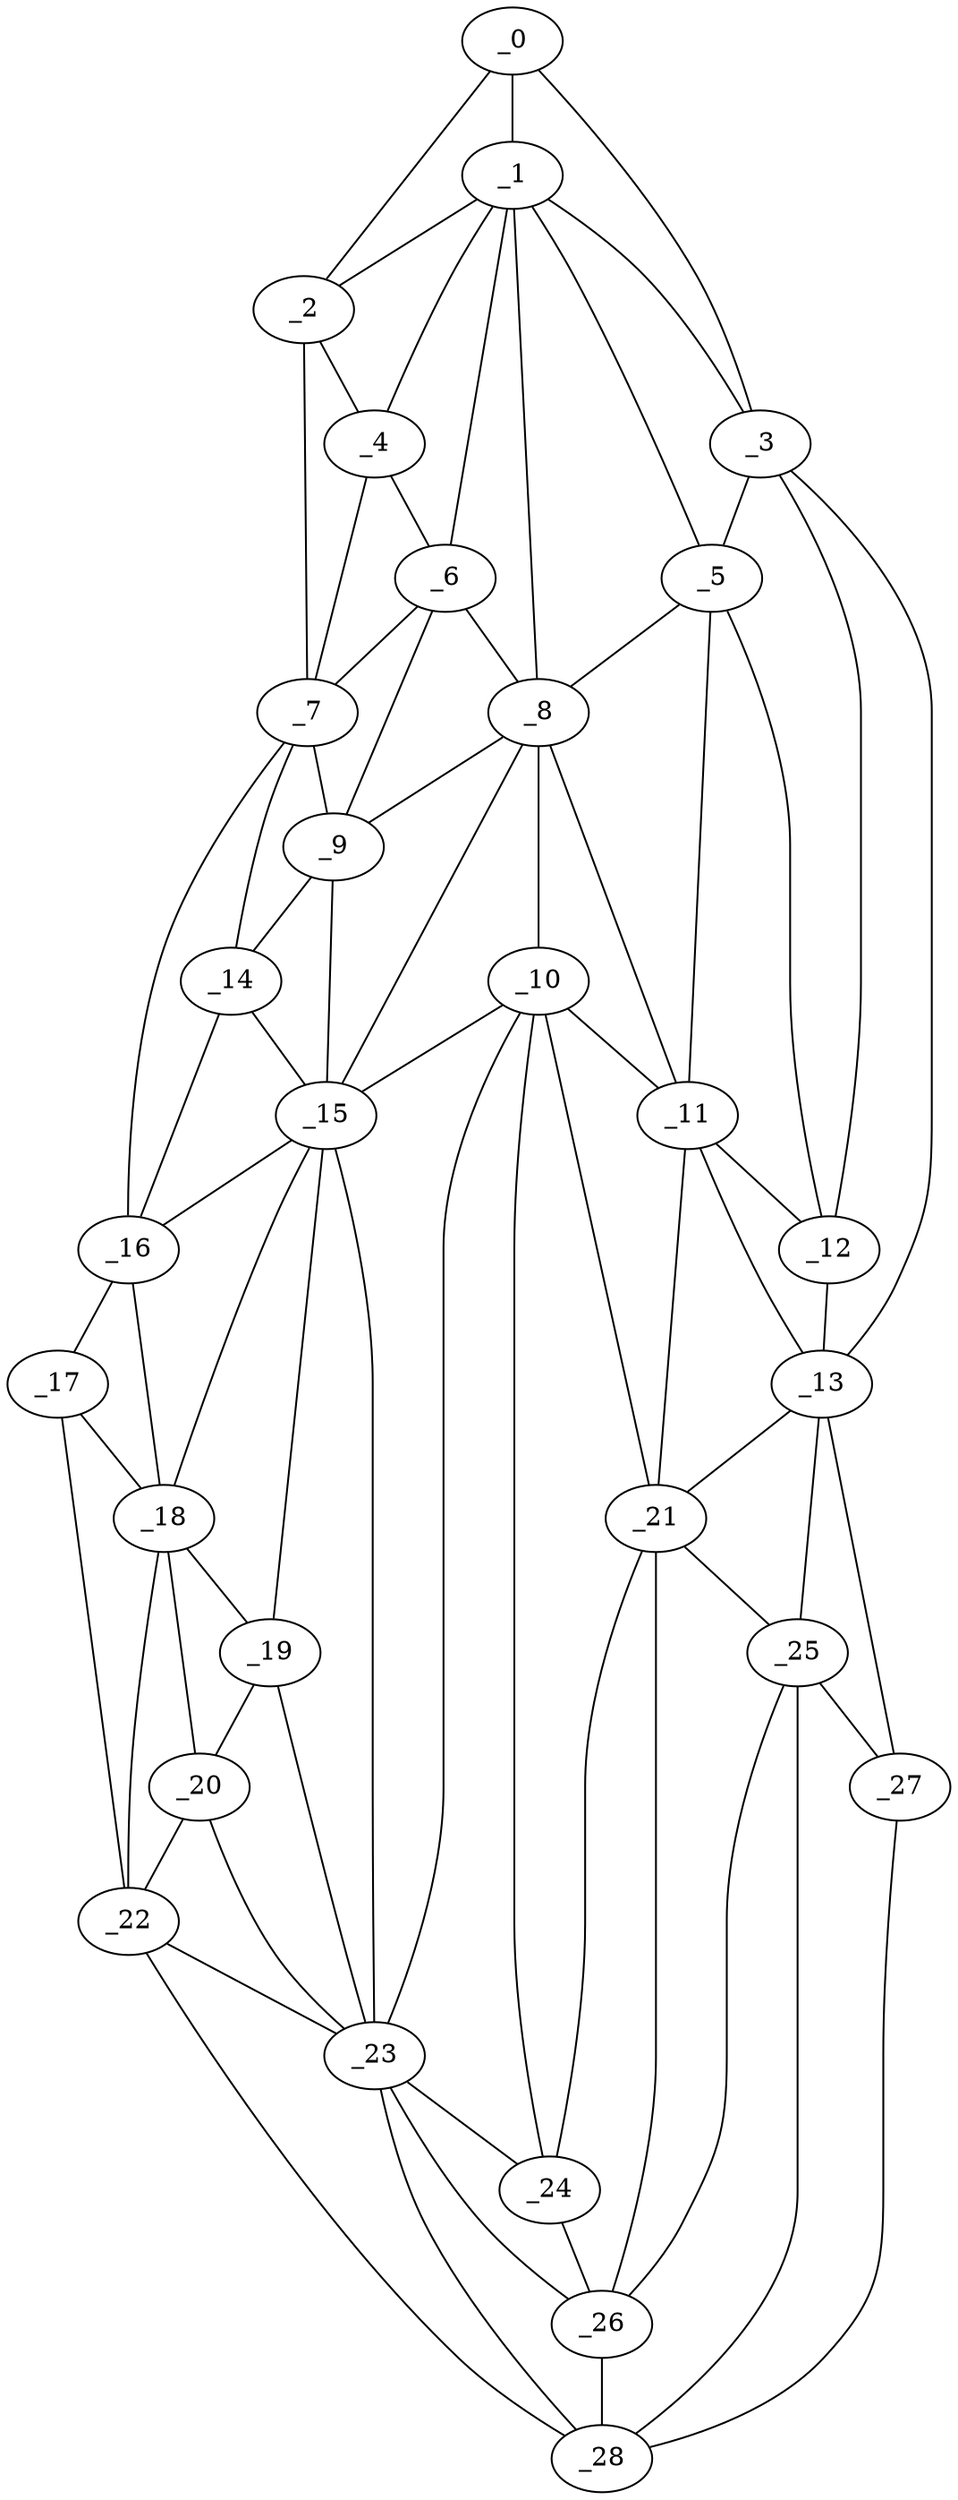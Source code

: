 graph "obj66__245.gxl" {
	_0	 [x=5,
		y=69];
	_1	 [x=22,
		y=62];
	_0 -- _1	 [valence=2];
	_2	 [x=26,
		y=20];
	_0 -- _2	 [valence=1];
	_3	 [x=28,
		y=93];
	_0 -- _3	 [valence=1];
	_1 -- _2	 [valence=2];
	_1 -- _3	 [valence=2];
	_4	 [x=38,
		y=24];
	_1 -- _4	 [valence=2];
	_5	 [x=42,
		y=85];
	_1 -- _5	 [valence=1];
	_6	 [x=45,
		y=25];
	_1 -- _6	 [valence=2];
	_8	 [x=46,
		y=68];
	_1 -- _8	 [valence=2];
	_2 -- _4	 [valence=1];
	_7	 [x=46,
		y=9];
	_2 -- _7	 [valence=1];
	_3 -- _5	 [valence=2];
	_12	 [x=59,
		y=95];
	_3 -- _12	 [valence=1];
	_13	 [x=63,
		y=100];
	_3 -- _13	 [valence=1];
	_4 -- _6	 [valence=2];
	_4 -- _7	 [valence=1];
	_5 -- _8	 [valence=1];
	_11	 [x=58,
		y=83];
	_5 -- _11	 [valence=1];
	_5 -- _12	 [valence=2];
	_6 -- _7	 [valence=1];
	_6 -- _8	 [valence=2];
	_9	 [x=52,
		y=23];
	_6 -- _9	 [valence=2];
	_7 -- _9	 [valence=2];
	_14	 [x=64,
		y=22];
	_7 -- _14	 [valence=2];
	_16	 [x=85,
		y=12];
	_7 -- _16	 [valence=1];
	_8 -- _9	 [valence=1];
	_10	 [x=58,
		y=70];
	_8 -- _10	 [valence=1];
	_8 -- _11	 [valence=2];
	_15	 [x=76,
		y=35];
	_8 -- _15	 [valence=2];
	_9 -- _14	 [valence=2];
	_9 -- _15	 [valence=2];
	_10 -- _11	 [valence=2];
	_10 -- _15	 [valence=1];
	_21	 [x=101,
		y=87];
	_10 -- _21	 [valence=2];
	_23	 [x=103,
		y=47];
	_10 -- _23	 [valence=2];
	_24	 [x=106,
		y=69];
	_10 -- _24	 [valence=2];
	_11 -- _12	 [valence=2];
	_11 -- _13	 [valence=2];
	_11 -- _21	 [valence=1];
	_12 -- _13	 [valence=1];
	_13 -- _21	 [valence=1];
	_25	 [x=110,
		y=91];
	_13 -- _25	 [valence=2];
	_27	 [x=123,
		y=103];
	_13 -- _27	 [valence=1];
	_14 -- _15	 [valence=2];
	_14 -- _16	 [valence=2];
	_15 -- _16	 [valence=2];
	_18	 [x=93,
		y=25];
	_15 -- _18	 [valence=1];
	_19	 [x=99,
		y=40];
	_15 -- _19	 [valence=2];
	_15 -- _23	 [valence=2];
	_17	 [x=93,
		y=14];
	_16 -- _17	 [valence=1];
	_16 -- _18	 [valence=2];
	_17 -- _18	 [valence=2];
	_22	 [x=102,
		y=21];
	_17 -- _22	 [valence=1];
	_18 -- _19	 [valence=2];
	_20	 [x=101,
		y=30];
	_18 -- _20	 [valence=2];
	_18 -- _22	 [valence=1];
	_19 -- _20	 [valence=1];
	_19 -- _23	 [valence=1];
	_20 -- _22	 [valence=2];
	_20 -- _23	 [valence=1];
	_21 -- _24	 [valence=2];
	_21 -- _25	 [valence=2];
	_26	 [x=111,
		y=73];
	_21 -- _26	 [valence=2];
	_22 -- _23	 [valence=2];
	_28	 [x=124,
		y=79];
	_22 -- _28	 [valence=1];
	_23 -- _24	 [valence=2];
	_23 -- _26	 [valence=1];
	_23 -- _28	 [valence=1];
	_24 -- _26	 [valence=2];
	_25 -- _26	 [valence=2];
	_25 -- _27	 [valence=2];
	_25 -- _28	 [valence=1];
	_26 -- _28	 [valence=2];
	_27 -- _28	 [valence=1];
}
